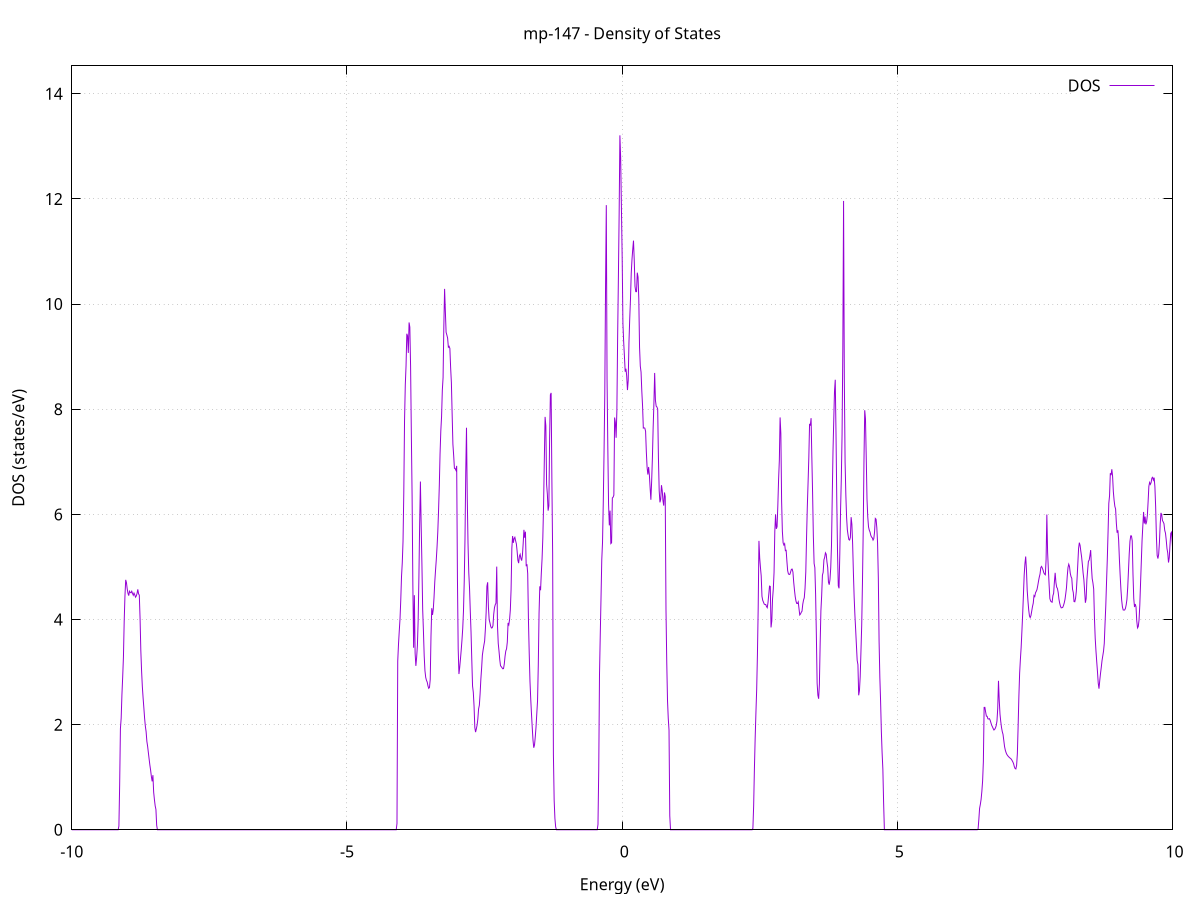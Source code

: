 set title 'mp-147 - Density of States'
set xlabel 'Energy (eV)'
set ylabel 'DOS (states/eV)'
set grid
set xrange [-10:10]
set yrange [0:14.532]
set xzeroaxis lt -1
set terminal png size 800,600
set output 'mp-147_dos_gnuplot.png'
plot '-' using 1:2 with lines title 'DOS'
-15.459900 0.000000
-15.446200 0.000000
-15.432500 0.000000
-15.418700 0.000000
-15.405000 0.000000
-15.391300 0.000000
-15.377600 0.000000
-15.363800 0.000000
-15.350100 0.000000
-15.336400 0.000000
-15.322600 0.000000
-15.308900 0.000000
-15.295200 0.000000
-15.281400 0.000000
-15.267700 0.000000
-15.254000 0.000000
-15.240300 0.000000
-15.226500 0.000000
-15.212800 0.000000
-15.199100 0.000000
-15.185300 0.000000
-15.171600 0.000000
-15.157900 0.000000
-15.144100 0.000000
-15.130400 0.000000
-15.116700 0.000000
-15.102900 0.000000
-15.089200 0.000000
-15.075500 0.000000
-15.061800 0.000000
-15.048000 0.000000
-15.034300 0.000000
-15.020600 0.000000
-15.006800 0.000000
-14.993100 0.000000
-14.979400 0.000000
-14.965600 0.000000
-14.951900 0.000000
-14.938200 0.000000
-14.924500 0.000000
-14.910700 0.000000
-14.897000 0.000000
-14.883300 0.000000
-14.869500 0.000000
-14.855800 0.000000
-14.842100 0.000000
-14.828300 0.000000
-14.814600 0.000000
-14.800900 0.000000
-14.787200 0.000000
-14.773400 0.000000
-14.759700 0.000000
-14.746000 0.000000
-14.732200 0.000000
-14.718500 0.000000
-14.704800 0.000000
-14.691000 0.000000
-14.677300 0.000000
-14.663600 0.000000
-14.649800 0.000000
-14.636100 0.000000
-14.622400 0.000000
-14.608700 0.000000
-14.594900 0.000000
-14.581200 0.000000
-14.567500 0.000000
-14.553700 0.000000
-14.540000 0.000000
-14.526300 0.000000
-14.512500 0.000000
-14.498800 0.000000
-14.485100 0.000000
-14.471400 0.000000
-14.457600 0.000000
-14.443900 0.000000
-14.430200 0.000000
-14.416400 0.000000
-14.402700 0.000000
-14.389000 0.000000
-14.375200 0.000000
-14.361500 0.000000
-14.347800 0.000000
-14.334100 0.000000
-14.320300 0.000000
-14.306600 0.000000
-14.292900 0.000000
-14.279100 0.000000
-14.265400 0.000000
-14.251700 0.000000
-14.237900 0.000000
-14.224200 0.000000
-14.210500 0.003600
-14.196700 0.631700
-14.183000 1.232700
-14.169300 1.570100
-14.155600 1.983300
-14.141800 2.360900
-14.128100 2.725000
-14.114400 3.163100
-14.100600 3.569600
-14.086900 4.098100
-14.073200 4.750300
-14.059400 5.463200
-14.045700 6.504700
-14.032000 8.164900
-14.018300 10.387400
-14.004500 10.183000
-13.990800 10.351500
-13.977100 10.470800
-13.963300 10.467100
-13.949600 11.258000
-13.935900 11.263500
-13.922100 7.259600
-13.908400 6.168100
-13.894700 4.231400
-13.881000 3.524800
-13.867200 2.494400
-13.853500 1.830200
-13.839800 0.943600
-13.826000 0.000000
-13.812300 0.000000
-13.798600 0.000000
-13.784800 0.000000
-13.771100 0.000000
-13.757400 0.000000
-13.743600 0.000000
-13.729900 0.000000
-13.716200 0.000000
-13.702500 0.000000
-13.688700 0.000000
-13.675000 0.000000
-13.661300 0.000000
-13.647500 0.000000
-13.633800 0.000000
-13.620100 0.000000
-13.606300 0.000000
-13.592600 0.000000
-13.578900 0.000000
-13.565200 0.000000
-13.551400 0.000000
-13.537700 0.000000
-13.524000 0.000000
-13.510200 0.000000
-13.496500 0.000000
-13.482800 0.000000
-13.469000 0.000000
-13.455300 0.000000
-13.441600 0.000000
-13.427900 0.000000
-13.414100 0.000000
-13.400400 0.000000
-13.386700 0.000000
-13.372900 0.000000
-13.359200 0.000000
-13.345500 0.000000
-13.331700 0.000000
-13.318000 0.000000
-13.304300 0.000000
-13.290500 0.000000
-13.276800 0.000000
-13.263100 0.000000
-13.249400 0.000000
-13.235600 0.000000
-13.221900 0.000000
-13.208200 0.000000
-13.194400 0.000000
-13.180700 0.000000
-13.167000 0.000000
-13.153200 0.000000
-13.139500 0.000000
-13.125800 0.000000
-13.112100 0.000000
-13.098300 1.656700
-13.084600 2.381900
-13.070900 3.488600
-13.057100 4.723900
-13.043400 6.525600
-13.029700 8.454800
-13.015900 8.842000
-13.002200 8.774300
-12.988500 9.499600
-12.974800 10.971400
-12.961000 12.213300
-12.947300 13.487200
-12.933600 10.269600
-12.919800 9.154800
-12.906100 8.806000
-12.892400 8.234900
-12.878600 8.042100
-12.864900 7.973800
-12.851200 8.136800
-12.837400 8.522400
-12.823700 9.092900
-12.810000 10.371800
-12.796300 11.662000
-12.782500 14.463800
-12.768800 19.338500
-12.755100 15.024600
-12.741300 13.642200
-12.727600 12.617800
-12.713900 12.617100
-12.700100 8.136800
-12.686400 3.428800
-12.672700 0.000000
-12.659000 0.000000
-12.645200 0.000000
-12.631500 0.000000
-12.617800 0.000000
-12.604000 0.000000
-12.590300 0.000000
-12.576600 0.000000
-12.562800 0.000000
-12.549100 0.000000
-12.535400 0.000000
-12.521700 0.000000
-12.507900 0.000000
-12.494200 0.000000
-12.480500 0.000000
-12.466700 0.000000
-12.453000 0.000000
-12.439300 0.000000
-12.425500 0.000000
-12.411800 0.000000
-12.398100 0.000000
-12.384300 0.000000
-12.370600 0.000000
-12.356900 0.000000
-12.343200 0.000000
-12.329400 0.000000
-12.315700 0.000000
-12.302000 0.000000
-12.288200 0.000000
-12.274500 0.000000
-12.260800 0.000000
-12.247000 0.000000
-12.233300 0.000000
-12.219600 0.000000
-12.205900 0.000000
-12.192100 0.000000
-12.178400 0.000000
-12.164700 0.000000
-12.150900 0.000000
-12.137200 0.000000
-12.123500 0.000000
-12.109700 0.000000
-12.096000 0.000000
-12.082300 0.000000
-12.068600 0.000000
-12.054800 0.000000
-12.041100 0.000000
-12.027400 0.000000
-12.013600 0.000000
-11.999900 0.000000
-11.986200 0.000000
-11.972400 0.000000
-11.958700 0.000000
-11.945000 0.000000
-11.931200 0.000000
-11.917500 0.000000
-11.903800 0.000000
-11.890100 0.000000
-11.876300 0.000000
-11.862600 0.000000
-11.848900 0.000000
-11.835100 0.000000
-11.821400 0.000000
-11.807700 0.000000
-11.793900 0.000000
-11.780200 0.000000
-11.766500 0.000000
-11.752800 0.000000
-11.739000 0.000000
-11.725300 0.000000
-11.711600 0.000000
-11.697800 0.000000
-11.684100 0.000000
-11.670400 0.000000
-11.656600 0.000000
-11.642900 0.000000
-11.629200 0.000000
-11.615500 0.000000
-11.601700 0.000000
-11.588000 0.000000
-11.574300 0.000000
-11.560500 0.000000
-11.546800 0.000000
-11.533100 0.000000
-11.519300 0.000000
-11.505600 0.000000
-11.491900 0.000000
-11.478100 0.000000
-11.464400 0.000000
-11.450700 0.000000
-11.437000 0.000000
-11.423200 0.000000
-11.409500 0.000000
-11.395800 0.000000
-11.382000 0.000000
-11.368300 0.000000
-11.354600 0.000000
-11.340800 0.000000
-11.327100 0.000000
-11.313400 0.000000
-11.299700 0.000000
-11.285900 0.000000
-11.272200 0.000000
-11.258500 0.000000
-11.244700 0.000000
-11.231000 0.000000
-11.217300 0.000000
-11.203500 0.000000
-11.189800 0.000000
-11.176100 0.000000
-11.162400 0.000000
-11.148600 0.000000
-11.134900 0.000000
-11.121200 0.000000
-11.107400 0.000000
-11.093700 0.000000
-11.080000 0.000000
-11.066200 0.000000
-11.052500 0.000000
-11.038800 0.000000
-11.025000 0.000000
-11.011300 0.000000
-10.997600 0.000000
-10.983900 0.000000
-10.970100 0.000000
-10.956400 0.000000
-10.942700 0.000000
-10.928900 0.000000
-10.915200 0.000000
-10.901500 0.000000
-10.887700 0.000000
-10.874000 0.000000
-10.860300 0.000000
-10.846600 0.000000
-10.832800 0.000000
-10.819100 0.000000
-10.805400 0.000000
-10.791600 0.000000
-10.777900 0.000000
-10.764200 0.000000
-10.750400 0.000000
-10.736700 0.000000
-10.723000 0.000000
-10.709300 0.000000
-10.695500 0.000000
-10.681800 0.000000
-10.668100 0.933200
-10.654300 5.151300
-10.640600 7.313700
-10.626900 9.996300
-10.613100 15.340800
-10.599400 22.065900
-10.585700 24.270000
-10.571900 15.027600
-10.558200 11.317700
-10.544500 9.007500
-10.530800 8.061900
-10.517000 7.108400
-10.503300 6.279100
-10.489600 5.946600
-10.475800 4.590200
-10.462100 3.704400
-10.448400 3.929000
-10.434600 5.222600
-10.420900 6.550500
-10.407200 7.023500
-10.393500 7.270900
-10.379700 7.519300
-10.366000 7.908600
-10.352300 8.554900
-10.338500 9.386200
-10.324800 10.133100
-10.311100 10.572900
-10.297300 11.212400
-10.283600 12.197100
-10.269900 12.132500
-10.256200 9.256100
-10.242400 7.372800
-10.228700 0.084900
-10.215000 0.000000
-10.201200 0.000000
-10.187500 0.000000
-10.173800 0.000000
-10.160000 0.000000
-10.146300 0.000000
-10.132600 0.000000
-10.118800 0.000000
-10.105100 0.000000
-10.091400 0.000000
-10.077700 0.000000
-10.063900 0.000000
-10.050200 0.000000
-10.036500 0.000000
-10.022700 0.000000
-10.009000 0.000000
-9.995300 0.000000
-9.981500 0.000000
-9.967800 0.000000
-9.954100 0.000000
-9.940400 0.000000
-9.926600 0.000000
-9.912900 0.000000
-9.899200 0.000000
-9.885400 0.000000
-9.871700 0.000000
-9.858000 0.000000
-9.844200 0.000000
-9.830500 0.000000
-9.816800 0.000000
-9.803100 0.000000
-9.789300 0.000000
-9.775600 0.000000
-9.761900 0.000000
-9.748100 0.000000
-9.734400 0.000000
-9.720700 0.000000
-9.706900 0.000000
-9.693200 0.000000
-9.679500 0.000000
-9.665700 0.000000
-9.652000 0.000000
-9.638300 0.000000
-9.624600 0.000000
-9.610800 0.000000
-9.597100 0.000000
-9.583400 0.000000
-9.569600 0.000000
-9.555900 0.000000
-9.542200 0.000000
-9.528400 0.000000
-9.514700 0.000000
-9.501000 0.000000
-9.487300 0.000000
-9.473500 0.000000
-9.459800 0.000000
-9.446100 0.000000
-9.432300 0.000000
-9.418600 0.000000
-9.404900 0.000000
-9.391100 0.000000
-9.377400 0.000000
-9.363700 0.000000
-9.350000 0.000000
-9.336200 0.000000
-9.322500 0.000000
-9.308800 0.000000
-9.295000 0.000000
-9.281300 0.000000
-9.267600 0.000000
-9.253800 0.000000
-9.240100 0.000000
-9.226400 0.000000
-9.212600 0.000000
-9.198900 0.000000
-9.185200 0.000000
-9.171500 0.000000
-9.157700 0.000000
-9.144000 0.069500
-9.130300 0.851600
-9.116500 1.924000
-9.102800 2.122700
-9.089100 2.568900
-9.075300 2.905700
-9.061600 3.285900
-9.047900 3.968600
-9.034200 4.447400
-9.020400 4.754300
-9.006700 4.701300
-8.993000 4.581700
-8.979200 4.498500
-8.965500 4.454600
-8.951800 4.537700
-8.938000 4.514400
-8.924300 4.508000
-8.910600 4.537100
-8.896900 4.497500
-8.883100 4.461600
-8.869400 4.502100
-8.855700 4.468700
-8.841900 4.425100
-8.828200 4.447700
-8.814500 4.495500
-8.800700 4.573300
-8.787000 4.488400
-8.773300 4.463200
-8.759500 4.026300
-8.745800 3.411500
-8.732100 3.026400
-8.718400 2.728100
-8.704600 2.511900
-8.690900 2.324300
-8.677200 2.124000
-8.663400 1.969700
-8.649700 1.866800
-8.636000 1.683300
-8.622200 1.587500
-8.608500 1.466200
-8.594800 1.345300
-8.581100 1.229200
-8.567300 1.129400
-8.553600 1.009900
-8.539900 0.921000
-8.526100 1.038700
-8.512400 0.715000
-8.498700 0.574600
-8.484900 0.455300
-8.471200 0.385300
-8.457500 0.083100
-8.443700 0.000000
-8.430000 0.000000
-8.416300 0.000000
-8.402600 0.000000
-8.388800 0.000000
-8.375100 0.000000
-8.361400 0.000000
-8.347600 0.000000
-8.333900 0.000000
-8.320200 0.000000
-8.306400 0.000000
-8.292700 0.000000
-8.279000 0.000000
-8.265300 0.000000
-8.251500 0.000000
-8.237800 0.000000
-8.224100 0.000000
-8.210300 0.000000
-8.196600 0.000000
-8.182900 0.000000
-8.169100 0.000000
-8.155400 0.000000
-8.141700 0.000000
-8.128000 0.000000
-8.114200 0.000000
-8.100500 0.000000
-8.086800 0.000000
-8.073000 0.000000
-8.059300 0.000000
-8.045600 0.000000
-8.031800 0.000000
-8.018100 0.000000
-8.004400 0.000000
-7.990600 0.000000
-7.976900 0.000000
-7.963200 0.000000
-7.949500 0.000000
-7.935700 0.000000
-7.922000 0.000000
-7.908300 0.000000
-7.894500 0.000000
-7.880800 0.000000
-7.867100 0.000000
-7.853300 0.000000
-7.839600 0.000000
-7.825900 0.000000
-7.812200 0.000000
-7.798400 0.000000
-7.784700 0.000000
-7.771000 0.000000
-7.757200 0.000000
-7.743500 0.000000
-7.729800 0.000000
-7.716000 0.000000
-7.702300 0.000000
-7.688600 0.000000
-7.674900 0.000000
-7.661100 0.000000
-7.647400 0.000000
-7.633700 0.000000
-7.619900 0.000000
-7.606200 0.000000
-7.592500 0.000000
-7.578700 0.000000
-7.565000 0.000000
-7.551300 0.000000
-7.537500 0.000000
-7.523800 0.000000
-7.510100 0.000000
-7.496400 0.000000
-7.482600 0.000000
-7.468900 0.000000
-7.455200 0.000000
-7.441400 0.000000
-7.427700 0.000000
-7.414000 0.000000
-7.400200 0.000000
-7.386500 0.000000
-7.372800 0.000000
-7.359100 0.000000
-7.345300 0.000000
-7.331600 0.000000
-7.317900 0.000000
-7.304100 0.000000
-7.290400 0.000000
-7.276700 0.000000
-7.262900 0.000000
-7.249200 0.000000
-7.235500 0.000000
-7.221800 0.000000
-7.208000 0.000000
-7.194300 0.000000
-7.180600 0.000000
-7.166800 0.000000
-7.153100 0.000000
-7.139400 0.000000
-7.125600 0.000000
-7.111900 0.000000
-7.098200 0.000000
-7.084400 0.000000
-7.070700 0.000000
-7.057000 0.000000
-7.043300 0.000000
-7.029500 0.000000
-7.015800 0.000000
-7.002100 0.000000
-6.988300 0.000000
-6.974600 0.000000
-6.960900 0.000000
-6.947100 0.000000
-6.933400 0.000000
-6.919700 0.000000
-6.906000 0.000000
-6.892200 0.000000
-6.878500 0.000000
-6.864800 0.000000
-6.851000 0.000000
-6.837300 0.000000
-6.823600 0.000000
-6.809800 0.000000
-6.796100 0.000000
-6.782400 0.000000
-6.768700 0.000000
-6.754900 0.000000
-6.741200 0.000000
-6.727500 0.000000
-6.713700 0.000000
-6.700000 0.000000
-6.686300 0.000000
-6.672500 0.000000
-6.658800 0.000000
-6.645100 0.000000
-6.631300 0.000000
-6.617600 0.000000
-6.603900 0.000000
-6.590200 0.000000
-6.576400 0.000000
-6.562700 0.000000
-6.549000 0.000000
-6.535200 0.000000
-6.521500 0.000000
-6.507800 0.000000
-6.494000 0.000000
-6.480300 0.000000
-6.466600 0.000000
-6.452900 0.000000
-6.439100 0.000000
-6.425400 0.000000
-6.411700 0.000000
-6.397900 0.000000
-6.384200 0.000000
-6.370500 0.000000
-6.356700 0.000000
-6.343000 0.000000
-6.329300 0.000000
-6.315600 0.000000
-6.301800 0.000000
-6.288100 0.000000
-6.274400 0.000000
-6.260600 0.000000
-6.246900 0.000000
-6.233200 0.000000
-6.219400 0.000000
-6.205700 0.000000
-6.192000 0.000000
-6.178200 0.000000
-6.164500 0.000000
-6.150800 0.000000
-6.137100 0.000000
-6.123300 0.000000
-6.109600 0.000000
-6.095900 0.000000
-6.082100 0.000000
-6.068400 0.000000
-6.054700 0.000000
-6.040900 0.000000
-6.027200 0.000000
-6.013500 0.000000
-5.999800 0.000000
-5.986000 0.000000
-5.972300 0.000000
-5.958600 0.000000
-5.944800 0.000000
-5.931100 0.000000
-5.917400 0.000000
-5.903600 0.000000
-5.889900 0.000000
-5.876200 0.000000
-5.862500 0.000000
-5.848700 0.000000
-5.835000 0.000000
-5.821300 0.000000
-5.807500 0.000000
-5.793800 0.000000
-5.780100 0.000000
-5.766300 0.000000
-5.752600 0.000000
-5.738900 0.000000
-5.725100 0.000000
-5.711400 0.000000
-5.697700 0.000000
-5.684000 0.000000
-5.670200 0.000000
-5.656500 0.000000
-5.642800 0.000000
-5.629000 0.000000
-5.615300 0.000000
-5.601600 0.000000
-5.587800 0.000000
-5.574100 0.000000
-5.560400 0.000000
-5.546700 0.000000
-5.532900 0.000000
-5.519200 0.000000
-5.505500 0.000000
-5.491700 0.000000
-5.478000 0.000000
-5.464300 0.000000
-5.450500 0.000000
-5.436800 0.000000
-5.423100 0.000000
-5.409400 0.000000
-5.395600 0.000000
-5.381900 0.000000
-5.368200 0.000000
-5.354400 0.000000
-5.340700 0.000000
-5.327000 0.000000
-5.313200 0.000000
-5.299500 0.000000
-5.285800 0.000000
-5.272000 0.000000
-5.258300 0.000000
-5.244600 0.000000
-5.230900 0.000000
-5.217100 0.000000
-5.203400 0.000000
-5.189700 0.000000
-5.175900 0.000000
-5.162200 0.000000
-5.148500 0.000000
-5.134700 0.000000
-5.121000 0.000000
-5.107300 0.000000
-5.093600 0.000000
-5.079800 0.000000
-5.066100 0.000000
-5.052400 0.000000
-5.038600 0.000000
-5.024900 0.000000
-5.011200 0.000000
-4.997400 0.000000
-4.983700 0.000000
-4.970000 0.000000
-4.956300 0.000000
-4.942500 0.000000
-4.928800 0.000000
-4.915100 0.000000
-4.901300 0.000000
-4.887600 0.000000
-4.873900 0.000000
-4.860100 0.000000
-4.846400 0.000000
-4.832700 0.000000
-4.818900 0.000000
-4.805200 0.000000
-4.791500 0.000000
-4.777800 0.000000
-4.764000 0.000000
-4.750300 0.000000
-4.736600 0.000000
-4.722800 0.000000
-4.709100 0.000000
-4.695400 0.000000
-4.681600 0.000000
-4.667900 0.000000
-4.654200 0.000000
-4.640500 0.000000
-4.626700 0.000000
-4.613000 0.000000
-4.599300 0.000000
-4.585500 0.000000
-4.571800 0.000000
-4.558100 0.000000
-4.544300 0.000000
-4.530600 0.000000
-4.516900 0.000000
-4.503200 0.000000
-4.489400 0.000000
-4.475700 0.000000
-4.462000 0.000000
-4.448200 0.000000
-4.434500 0.000000
-4.420800 0.000000
-4.407000 0.000000
-4.393300 0.000000
-4.379600 0.000000
-4.365800 0.000000
-4.352100 0.000000
-4.338400 0.000000
-4.324700 0.000000
-4.310900 0.000000
-4.297200 0.000000
-4.283500 0.000000
-4.269700 0.000000
-4.256000 0.000000
-4.242300 0.000000
-4.228500 0.000000
-4.214800 0.000000
-4.201100 0.000000
-4.187400 0.000000
-4.173600 0.000000
-4.159900 0.000000
-4.146200 0.000000
-4.132400 0.000000
-4.118700 0.000000
-4.105000 0.000000
-4.091200 0.120100
-4.077500 3.208300
-4.063800 3.527500
-4.050100 3.777200
-4.036300 4.007600
-4.022600 4.371000
-4.008900 4.818500
-3.995100 5.078200
-3.981400 5.487500
-3.967700 6.400900
-3.953900 7.785700
-3.940200 8.467200
-3.926500 8.827900
-3.912700 9.435900
-3.899000 9.395800
-3.885300 9.072100
-3.871600 9.650900
-3.857800 9.561900
-3.844100 8.828800
-3.830400 7.544000
-3.816600 6.352300
-3.802900 4.659600
-3.789200 3.463100
-3.775400 4.461800
-3.761700 3.359100
-3.748000 3.117900
-3.734300 3.276800
-3.720500 3.502400
-3.706800 3.973000
-3.693100 4.793900
-3.679300 5.813700
-3.665600 6.624300
-3.651900 5.797900
-3.638100 5.048900
-3.624400 4.192000
-3.610700 3.782000
-3.597000 3.315800
-3.583200 3.026400
-3.569500 2.900300
-3.555800 2.843300
-3.542000 2.809900
-3.528300 2.736900
-3.514600 2.690700
-3.500800 2.707000
-3.487100 2.860200
-3.473400 3.680300
-3.459600 4.215100
-3.445900 4.087200
-3.432200 4.189400
-3.418500 4.412800
-3.404700 4.713100
-3.391000 4.933400
-3.377300 5.135100
-3.363500 5.376600
-3.349800 5.665000
-3.336100 6.065300
-3.322300 6.541800
-3.308600 7.152500
-3.294900 7.585300
-3.281200 7.857400
-3.267400 8.359400
-3.253700 8.600900
-3.240000 9.575800
-3.226200 10.289800
-3.212500 9.869500
-3.198800 9.464200
-3.185000 9.412200
-3.171300 9.353600
-3.157600 9.180200
-3.143900 9.197100
-3.130100 9.158100
-3.116400 8.792500
-3.102700 8.504300
-3.088900 7.904900
-3.075200 7.335100
-3.061500 7.125900
-3.047700 6.877000
-3.034000 6.869100
-3.020300 6.838800
-3.006500 6.922600
-2.992800 4.787300
-2.979100 3.441600
-2.965400 2.962700
-2.951600 3.090400
-2.937900 3.249100
-2.924200 3.419100
-2.910400 3.609100
-2.896700 3.827500
-2.883000 4.161000
-2.869200 4.729300
-2.855500 5.530400
-2.841800 6.801700
-2.828100 7.648200
-2.814300 6.323500
-2.800600 5.450500
-2.786900 4.895400
-2.773100 4.597900
-2.759400 4.160400
-2.745700 3.761500
-2.731900 3.230100
-2.718200 2.734300
-2.704500 2.615600
-2.690800 2.352800
-2.677000 1.945100
-2.663300 1.857700
-2.649600 1.918000
-2.635800 1.990600
-2.622100 2.106600
-2.608400 2.299700
-2.594600 2.370000
-2.580900 2.588400
-2.567200 2.865000
-2.553400 3.075000
-2.539700 3.321500
-2.526000 3.423500
-2.512300 3.509900
-2.498500 3.591700
-2.484800 3.819800
-2.471100 4.138800
-2.457300 4.632000
-2.443600 4.708000
-2.429900 4.238400
-2.416100 3.995400
-2.402400 3.938000
-2.388700 3.871300
-2.375000 3.838600
-2.361200 3.843100
-2.347500 3.881100
-2.333800 4.098100
-2.320000 4.224600
-2.306300 4.280300
-2.292600 4.311300
-2.278800 5.005800
-2.265100 3.886000
-2.251400 3.546100
-2.237700 3.402700
-2.223900 3.239000
-2.210200 3.120500
-2.196500 3.104100
-2.182700 3.082300
-2.169000 3.062600
-2.155300 3.066000
-2.141500 3.153800
-2.127800 3.299600
-2.114100 3.401400
-2.100300 3.441200
-2.086600 3.570600
-2.072900 3.934600
-2.059200 3.900600
-2.045400 4.002100
-2.031700 4.181000
-2.018000 4.570100
-2.004200 5.354600
-1.990500 5.588400
-1.976800 5.458800
-1.963000 5.540200
-1.949300 5.564500
-1.935600 5.497900
-1.921900 5.438400
-1.908100 5.296700
-1.894400 5.125900
-1.880700 5.072300
-1.866900 5.205900
-1.853200 5.240700
-1.839500 5.161600
-1.825700 5.120900
-1.812000 5.222200
-1.798300 5.445400
-1.784600 5.706000
-1.770800 5.555200
-1.757100 5.670100
-1.743400 5.014200
-1.729600 5.050700
-1.715900 4.872800
-1.702200 3.974000
-1.688400 3.358700
-1.674700 2.825700
-1.661000 2.487700
-1.647200 2.204300
-1.633500 1.945800
-1.619800 1.705500
-1.606100 1.561100
-1.592300 1.613900
-1.578600 1.767100
-1.564900 1.955000
-1.551100 2.203900
-1.537400 2.449500
-1.523700 3.132300
-1.509900 4.117300
-1.496200 4.630800
-1.482500 4.556900
-1.468800 4.878400
-1.455000 5.155500
-1.441300 5.552800
-1.427600 6.179000
-1.413800 7.057100
-1.400100 7.854300
-1.386400 7.683300
-1.372600 6.567300
-1.358900 6.386200
-1.345200 6.070900
-1.331500 6.161100
-1.317700 7.466100
-1.304000 8.275200
-1.290300 8.310600
-1.276500 6.630100
-1.262800 5.247000
-1.249100 1.440400
-1.235300 0.562900
-1.221600 0.215400
-1.207900 0.054000
-1.194100 0.000000
-1.180400 0.000000
-1.166700 0.000000
-1.153000 0.000000
-1.139200 0.000000
-1.125500 0.000000
-1.111800 0.000000
-1.098000 0.000000
-1.084300 0.000000
-1.070600 0.000000
-1.056800 0.000000
-1.043100 0.000000
-1.029400 0.000000
-1.015700 0.000000
-1.001900 0.000000
-0.988200 0.000000
-0.974500 0.000000
-0.960700 0.000000
-0.947000 0.000000
-0.933300 0.000000
-0.919500 0.000000
-0.905800 0.000000
-0.892100 0.000000
-0.878300 0.000000
-0.864600 0.000000
-0.850900 0.000000
-0.837200 0.000000
-0.823400 0.000000
-0.809700 0.000000
-0.796000 0.000000
-0.782200 0.000000
-0.768500 0.000000
-0.754800 0.000000
-0.741000 0.000000
-0.727300 0.000000
-0.713600 0.000000
-0.699900 0.000000
-0.686100 0.000000
-0.672400 0.000000
-0.658700 0.000000
-0.644900 0.000000
-0.631200 0.000000
-0.617500 0.000000
-0.603700 0.000000
-0.590000 0.000000
-0.576300 0.000000
-0.562600 0.000000
-0.548800 0.000000
-0.535100 0.000000
-0.521400 0.000000
-0.507600 0.000000
-0.493900 0.000000
-0.480200 0.000000
-0.466400 0.000000
-0.452700 0.000000
-0.439000 0.101600
-0.425200 1.148500
-0.411500 2.953200
-0.397800 3.699700
-0.384100 4.401200
-0.370300 5.134900
-0.356600 5.465700
-0.342900 6.218000
-0.329100 7.160900
-0.315400 8.296300
-0.301700 10.311300
-0.287900 11.882200
-0.274200 8.575300
-0.260500 7.290500
-0.246800 6.195700
-0.233000 5.790600
-0.219300 6.070900
-0.205600 5.444100
-0.191800 5.459600
-0.178100 6.312600
-0.164400 6.326500
-0.150600 6.365800
-0.136900 7.842600
-0.123200 7.747300
-0.109500 7.457700
-0.095700 7.974900
-0.082000 9.364700
-0.068300 10.492200
-0.054500 11.717700
-0.040800 13.210600
-0.027100 12.782600
-0.013300 11.845500
0.000400 10.903200
0.014100 9.626700
0.027900 9.280400
0.041600 9.007000
0.055300 8.714700
0.069000 8.770700
0.082800 8.631500
0.096500 8.364800
0.110200 8.545300
0.124000 9.275000
0.137700 9.717600
0.151400 10.093100
0.165200 10.584900
0.178900 10.849400
0.192600 11.041400
0.206300 11.207900
0.220100 10.826000
0.233800 10.336800
0.247500 10.237300
0.261300 10.236800
0.275000 10.597900
0.288700 10.514400
0.302500 10.108800
0.316200 9.179300
0.329900 8.819700
0.343600 8.706600
0.357400 8.342100
0.371100 8.061400
0.384800 7.641800
0.398600 7.646500
0.412300 7.639900
0.426000 7.579800
0.439800 7.184600
0.453500 6.890400
0.467200 6.757400
0.481000 6.901200
0.494700 6.750100
0.508400 6.501600
0.522100 6.277900
0.535900 6.624800
0.549600 7.066800
0.563300 7.645600
0.577100 8.111500
0.590800 8.690600
0.604500 8.173500
0.618300 8.059400
0.632000 8.043800
0.645700 8.002200
0.659400 7.074000
0.673200 6.449000
0.686900 6.228600
0.700600 6.288000
0.714400 6.555200
0.728100 6.450900
0.741800 6.260100
0.755600 6.166400
0.769300 6.416600
0.783000 6.337200
0.796700 4.183500
0.810500 3.184800
0.824200 2.461100
0.837900 2.119700
0.851700 1.896400
0.865400 0.266700
0.879100 0.000000
0.892900 0.000000
0.906600 0.000000
0.920300 0.000000
0.934100 0.000000
0.947800 0.000000
0.961500 0.000000
0.975200 0.000000
0.989000 0.000000
1.002700 0.000000
1.016400 0.000000
1.030200 0.000000
1.043900 0.000000
1.057600 0.000000
1.071400 0.000000
1.085100 0.000000
1.098800 0.000000
1.112500 0.000000
1.126300 0.000000
1.140000 0.000000
1.153700 0.000000
1.167500 0.000000
1.181200 0.000000
1.194900 0.000000
1.208700 0.000000
1.222400 0.000000
1.236100 0.000000
1.249800 0.000000
1.263600 0.000000
1.277300 0.000000
1.291000 0.000000
1.304800 0.000000
1.318500 0.000000
1.332200 0.000000
1.346000 0.000000
1.359700 0.000000
1.373400 0.000000
1.387200 0.000000
1.400900 0.000000
1.414600 0.000000
1.428300 0.000000
1.442100 0.000000
1.455800 0.000000
1.469500 0.000000
1.483300 0.000000
1.497000 0.000000
1.510700 0.000000
1.524500 0.000000
1.538200 0.000000
1.551900 0.000000
1.565600 0.000000
1.579400 0.000000
1.593100 0.000000
1.606800 0.000000
1.620600 0.000000
1.634300 0.000000
1.648000 0.000000
1.661800 0.000000
1.675500 0.000000
1.689200 0.000000
1.702900 0.000000
1.716700 0.000000
1.730400 0.000000
1.744100 0.000000
1.757900 0.000000
1.771600 0.000000
1.785300 0.000000
1.799100 0.000000
1.812800 0.000000
1.826500 0.000000
1.840300 0.000000
1.854000 0.000000
1.867700 0.000000
1.881400 0.000000
1.895200 0.000000
1.908900 0.000000
1.922600 0.000000
1.936400 0.000000
1.950100 0.000000
1.963800 0.000000
1.977600 0.000000
1.991300 0.000000
2.005000 0.000000
2.018700 0.000000
2.032500 0.000000
2.046200 0.000000
2.059900 0.000000
2.073700 0.000000
2.087400 0.000000
2.101100 0.000000
2.114900 0.000000
2.128600 0.000000
2.142300 0.000000
2.156000 0.000000
2.169800 0.000000
2.183500 0.000000
2.197200 0.000000
2.211000 0.000000
2.224700 0.000000
2.238400 0.000000
2.252200 0.000000
2.265900 0.000000
2.279600 0.000000
2.293400 0.000000
2.307100 0.000000
2.320800 0.000000
2.334500 0.000000
2.348300 0.000000
2.362000 0.000000
2.375700 0.027800
2.389500 0.453900
2.403200 1.161300
2.416900 1.737000
2.430700 2.222000
2.444400 2.665100
2.458100 3.333300
2.471800 4.210300
2.485600 5.495800
2.499300 5.171300
2.513000 4.989600
2.526800 4.829400
2.540500 4.442400
2.554200 4.365200
2.568000 4.329600
2.581700 4.292700
2.595400 4.285500
2.609100 4.285400
2.622900 4.246400
2.636600 4.225600
2.650300 4.324500
2.664100 4.477600
2.677800 4.635300
2.691500 4.630000
2.705300 3.849300
2.719000 3.970000
2.732700 4.389700
2.746500 4.581100
2.760200 4.897600
2.773900 5.677400
2.787600 5.999400
2.801400 5.725000
2.815100 5.765800
2.828800 6.165400
2.842600 6.665400
2.856300 7.027500
2.870000 7.843900
2.883800 7.535300
2.897500 6.252200
2.911200 5.679100
2.924900 5.458600
2.938700 5.417800
2.952400 5.442400
2.966100 5.310200
2.979900 5.316500
2.993600 5.110700
3.007300 4.928700
3.021100 4.868400
3.034800 4.856200
3.048500 4.860900
3.062200 4.909200
3.076000 4.955500
3.089700 4.959000
3.103400 4.901000
3.117200 4.710000
3.130900 4.563600
3.144600 4.436500
3.158400 4.350300
3.172100 4.305400
3.185800 4.304000
3.199600 4.335200
3.213300 4.210300
3.227000 4.086900
3.240700 4.104100
3.254500 4.136900
3.268200 4.158800
3.281900 4.291800
3.295700 4.368900
3.309400 4.413800
3.323100 4.593500
3.336900 4.906200
3.350600 5.561100
3.364300 6.137300
3.378000 6.590600
3.391800 7.073500
3.405500 7.721700
3.419200 7.688200
3.433000 7.830200
3.446700 7.092100
3.460400 6.411600
3.474200 5.592500
3.487900 5.068200
3.501600 4.985600
3.515300 4.475100
3.529100 3.700000
3.542800 2.789900
3.556500 2.561300
3.570300 2.492500
3.584000 2.768900
3.597700 3.528000
3.611500 4.166300
3.625200 4.451300
3.638900 4.841300
3.652700 4.899800
3.666400 5.136100
3.680100 5.181300
3.693800 5.268700
3.707600 5.243200
3.721300 5.097100
3.735000 4.989800
3.748800 4.710500
3.762500 4.662200
3.776200 4.759100
3.790000 4.984700
3.803700 5.402300
3.817400 6.321900
3.831100 7.187400
3.844900 7.790100
3.858600 8.340400
3.872300 8.561400
3.886100 7.521600
3.899800 6.270700
3.913500 5.282900
3.927300 4.640700
3.941000 4.593400
3.954700 5.244000
3.968400 6.070600
3.982200 6.674500
3.995900 7.510100
4.009600 9.109500
4.023400 11.963000
4.037100 8.565400
4.050800 7.002500
4.064600 6.372500
4.078300 5.941500
4.092000 5.705000
4.105800 5.601600
4.119500 5.520100
4.133200 5.511400
4.146900 5.562700
4.160700 5.947200
4.174400 5.810900
4.188100 5.435600
4.201900 4.887400
4.215600 4.424800
4.229300 4.082600
4.243100 3.803200
4.256800 3.510900
4.270500 3.224100
4.284200 3.141300
4.298000 2.558300
4.311700 2.645000
4.325400 2.911300
4.339200 3.390700
4.352900 3.892700
4.366600 4.708300
4.380400 5.704000
4.394100 7.031500
4.407800 7.980800
4.421500 7.815200
4.435300 7.083700
4.449000 6.296200
4.462700 5.953100
4.476500 5.762500
4.490200 5.699400
4.503900 5.664200
4.517700 5.602000
4.531400 5.569400
4.545100 5.553500
4.558900 5.511000
4.572600 5.538200
4.586300 5.663500
4.600000 5.923000
4.613800 5.907400
4.627500 5.745600
4.641200 5.454600
4.655000 4.787200
4.668700 3.582500
4.682400 2.901100
4.696200 2.439400
4.709900 1.867300
4.723600 1.464700
4.737300 1.152700
4.751100 0.508700
4.764800 0.000000
4.778500 0.000000
4.792300 0.000000
4.806000 0.000000
4.819700 0.000000
4.833500 0.000000
4.847200 0.000000
4.860900 0.000000
4.874600 0.000000
4.888400 0.000000
4.902100 0.000000
4.915800 0.000000
4.929600 0.000000
4.943300 0.000000
4.957000 0.000000
4.970800 0.000000
4.984500 0.000000
4.998200 0.000000
5.012000 0.000000
5.025700 0.000000
5.039400 0.000000
5.053100 0.000000
5.066900 0.000000
5.080600 0.000000
5.094300 0.000000
5.108100 0.000000
5.121800 0.000000
5.135500 0.000000
5.149300 0.000000
5.163000 0.000000
5.176700 0.000000
5.190400 0.000000
5.204200 0.000000
5.217900 0.000000
5.231600 0.000000
5.245400 0.000000
5.259100 0.000000
5.272800 0.000000
5.286600 0.000000
5.300300 0.000000
5.314000 0.000000
5.327700 0.000000
5.341500 0.000000
5.355200 0.000000
5.368900 0.000000
5.382700 0.000000
5.396400 0.000000
5.410100 0.000000
5.423900 0.000000
5.437600 0.000000
5.451300 0.000000
5.465100 0.000000
5.478800 0.000000
5.492500 0.000000
5.506200 0.000000
5.520000 0.000000
5.533700 0.000000
5.547400 0.000000
5.561200 0.000000
5.574900 0.000000
5.588600 0.000000
5.602400 0.000000
5.616100 0.000000
5.629800 0.000000
5.643500 0.000000
5.657300 0.000000
5.671000 0.000000
5.684700 0.000000
5.698500 0.000000
5.712200 0.000000
5.725900 0.000000
5.739700 0.000000
5.753400 0.000000
5.767100 0.000000
5.780800 0.000000
5.794600 0.000000
5.808300 0.000000
5.822000 0.000000
5.835800 0.000000
5.849500 0.000000
5.863200 0.000000
5.877000 0.000000
5.890700 0.000000
5.904400 0.000000
5.918200 0.000000
5.931900 0.000000
5.945600 0.000000
5.959300 0.000000
5.973100 0.000000
5.986800 0.000000
6.000500 0.000000
6.014300 0.000000
6.028000 0.000000
6.041700 0.000000
6.055500 0.000000
6.069200 0.000000
6.082900 0.000000
6.096600 0.000000
6.110400 0.000000
6.124100 0.000000
6.137800 0.000000
6.151600 0.000000
6.165300 0.000000
6.179000 0.000000
6.192800 0.000000
6.206500 0.000000
6.220200 0.000000
6.234000 0.000000
6.247700 0.000000
6.261400 0.000000
6.275100 0.000000
6.288900 0.000000
6.302600 0.000000
6.316300 0.000000
6.330100 0.000000
6.343800 0.000000
6.357500 0.000000
6.371300 0.000000
6.385000 0.000000
6.398700 0.000000
6.412400 0.000000
6.426200 0.000000
6.439900 0.000000
6.453600 0.000000
6.467400 0.013600
6.481100 0.191900
6.494800 0.407300
6.508600 0.483500
6.522300 0.579100
6.536000 0.729500
6.549700 0.927800
6.563500 1.295000
6.577200 2.328000
6.590900 2.328500
6.604700 2.238800
6.618400 2.161300
6.632100 2.158600
6.645900 2.111200
6.659600 2.107000
6.673300 2.113400
6.687100 2.083900
6.700800 2.034900
6.714500 1.988500
6.728200 1.959000
6.742000 1.924900
6.755700 1.898000
6.769400 1.911500
6.783200 1.938100
6.796900 1.981600
6.810600 2.068500
6.824400 2.308000
6.838100 2.834100
6.851800 2.464700
6.865500 2.200700
6.879300 2.060100
6.893000 1.947100
6.906700 1.868300
6.920500 1.814900
6.934200 1.703400
6.947900 1.586600
6.961700 1.516300
6.975400 1.469800
6.989100 1.435900
7.002800 1.413300
7.016600 1.395800
7.030300 1.380900
7.044000 1.367600
7.057800 1.356300
7.071500 1.342100
7.085200 1.317800
7.099000 1.290900
7.112700 1.256500
7.126400 1.199600
7.140200 1.165000
7.153900 1.157300
7.167600 1.226000
7.181300 1.446600
7.195100 1.971400
7.208800 2.540900
7.222500 2.980400
7.236300 3.244100
7.250000 3.470400
7.263700 3.775900
7.277500 4.101300
7.291200 4.463400
7.304900 4.841500
7.318600 5.061100
7.332400 5.198000
7.346100 4.954800
7.359800 4.554900
7.373600 4.352500
7.387300 4.183300
7.401000 4.067800
7.414800 4.036400
7.428500 4.076600
7.442200 4.160600
7.455900 4.245900
7.469700 4.310200
7.483400 4.455300
7.497100 4.436300
7.510900 4.509500
7.524600 4.536200
7.538300 4.571500
7.552100 4.646900
7.565800 4.731300
7.579500 4.807500
7.593300 4.865300
7.607000 4.987700
7.620700 5.009900
7.634400 4.979000
7.648200 4.939800
7.661900 4.888600
7.675600 4.864100
7.689400 4.851000
7.703100 5.137100
7.716800 5.996600
7.730600 5.278200
7.744300 4.956700
7.758000 4.661100
7.771700 4.398700
7.785500 4.351900
7.799200 4.336400
7.812900 4.329000
7.826700 4.450800
7.840400 4.499400
7.854100 4.714200
7.867900 4.888400
7.881600 4.703600
7.895300 4.616000
7.909000 4.590400
7.922800 4.515400
7.936500 4.388800
7.950200 4.309900
7.964000 4.254000
7.977700 4.222100
7.991400 4.224600
8.005200 4.229800
8.018900 4.265600
8.032600 4.314300
8.046400 4.381600
8.060100 4.486900
8.073800 4.605500
8.087500 4.823700
8.101300 4.989000
8.115000 5.051600
8.128700 5.007200
8.142500 4.879000
8.156200 4.815900
8.169900 4.784100
8.183700 4.575500
8.197400 4.513200
8.211100 4.341300
8.224800 4.337500
8.238600 4.402900
8.252300 4.534800
8.266000 4.778900
8.279800 5.064900
8.293500 5.353000
8.307200 5.462000
8.321000 5.410300
8.334700 5.295100
8.348400 5.190200
8.362100 5.046500
8.375900 4.883500
8.389600 4.758100
8.403300 4.543800
8.417100 4.318500
8.430800 4.395900
8.444500 4.759200
8.458300 4.940700
8.472000 5.106900
8.485700 5.129700
8.499500 5.213100
8.513200 5.321000
8.526900 5.004400
8.540600 4.779000
8.554400 4.696100
8.568100 4.580000
8.581800 4.027400
8.595600 3.644300
8.609300 3.404300
8.623000 3.201400
8.636800 3.008000
8.650500 2.790700
8.664200 2.684300
8.677900 2.835600
8.691700 2.970400
8.705400 3.085500
8.719100 3.215300
8.732900 3.307400
8.746600 3.396600
8.760300 3.545500
8.774100 3.916500
8.787800 4.259700
8.801500 4.713900
8.815200 5.142100
8.829000 5.657800
8.842700 6.210500
8.856400 6.355400
8.870200 6.782500
8.883900 6.746600
8.897600 6.858800
8.911400 6.725500
8.925100 6.432400
8.938800 6.269000
8.952600 6.152700
8.966300 6.100500
8.980000 5.829200
8.993700 5.650800
9.007500 5.697300
9.021200 5.515800
9.034900 5.153500
9.048700 4.848100
9.062400 4.579200
9.076100 4.370700
9.089900 4.243300
9.103600 4.182200
9.117300 4.179200
9.131000 4.181200
9.144800 4.211000
9.158500 4.279500
9.172200 4.382400
9.186000 4.602500
9.199700 4.917200
9.213400 5.241900
9.227200 5.488300
9.240900 5.591200
9.254600 5.590000
9.268300 5.497600
9.282100 4.859600
9.295800 4.402900
9.309500 4.237600
9.323300 4.293800
9.337000 4.242500
9.350700 3.973900
9.364500 3.840400
9.378200 3.866200
9.391900 3.987600
9.405700 4.269600
9.419400 4.682700
9.433100 5.090900
9.446800 5.501000
9.460600 5.777300
9.474300 6.046300
9.488000 5.827000
9.501800 5.957900
9.515500 5.810500
9.529200 5.857300
9.543000 5.979200
9.556700 6.238900
9.570400 6.532700
9.584100 6.606800
9.597900 6.571600
9.611600 6.605800
9.625300 6.690800
9.639100 6.705100
9.652800 6.653300
9.666500 6.698400
9.680300 6.527400
9.694000 6.140200
9.707700 5.572700
9.721400 5.219600
9.735200 5.159500
9.748900 5.242400
9.762600 5.469000
9.776400 5.814700
9.790100 6.027400
9.803800 5.993900
9.817600 5.883200
9.831300 5.855900
9.845000 5.823100
9.858800 5.696200
9.872500 5.642500
9.886200 5.511500
9.899900 5.349700
9.913700 5.265300
9.927400 5.084200
9.941100 5.175700
9.954900 5.426500
9.968600 5.640400
9.982300 5.661600
9.996100 5.460100
10.009800 5.202300
10.023500 4.837500
10.037200 4.552500
10.051000 4.328100
10.064700 4.280700
10.078400 4.270000
10.092200 4.363700
10.105900 4.423300
10.119600 4.246100
10.133400 3.943300
10.147100 3.509900
10.160800 3.364300
10.174500 3.231200
10.188300 2.902700
10.202000 2.585900
10.215700 2.305500
10.229500 2.072300
10.243200 1.852300
10.256900 1.647300
10.270700 1.443300
10.284400 1.175500
10.298100 0.974600
10.311900 0.881000
10.325600 0.815800
10.339300 0.758700
10.353000 0.707700
10.366800 0.674500
10.380500 0.641000
10.394200 0.606300
10.408000 0.574900
10.421700 0.549100
10.435400 0.526700
10.449200 0.507100
10.462900 0.481000
10.476600 0.443000
10.490300 0.415500
10.504100 0.403500
10.517800 0.390000
10.531500 0.346600
10.545300 0.265100
10.559000 0.134200
10.572700 0.051700
10.586500 0.019800
10.600200 0.011800
10.613900 0.007100
10.627600 0.003800
10.641400 0.001800
10.655100 0.001200
10.668800 0.000900
10.682600 0.000600
10.696300 0.000400
10.710000 0.000200
10.723800 0.000100
10.737500 0.000000
10.751200 0.000000
10.765000 0.000000
10.778700 0.000000
10.792400 0.000000
10.806100 0.000000
10.819900 0.000000
10.833600 0.000000
10.847300 0.000000
10.861100 0.000000
10.874800 0.000000
10.888500 0.000000
10.902300 0.000000
10.916000 0.000000
10.929700 0.000000
10.943400 0.000000
10.957200 0.000000
10.970900 0.000000
10.984600 0.000000
10.998400 0.000000
11.012100 0.000000
11.025800 0.000000
11.039600 0.000000
11.053300 0.000000
11.067000 0.000000
11.080700 0.000000
11.094500 0.000000
11.108200 0.000000
11.121900 0.000000
11.135700 0.000000
11.149400 0.000000
11.163100 0.000000
11.176900 0.000000
11.190600 0.000000
11.204300 0.000000
11.218100 0.000000
11.231800 0.000000
11.245500 0.000000
11.259200 0.000000
11.273000 0.000000
11.286700 0.000000
11.300400 0.000000
11.314200 0.000000
11.327900 0.000000
11.341600 0.000000
11.355400 0.000000
11.369100 0.000000
11.382800 0.000000
11.396500 0.000000
11.410300 0.000000
11.424000 0.000000
11.437700 0.000000
11.451500 0.000000
11.465200 0.000000
11.478900 0.000000
11.492700 0.000000
11.506400 0.000000
11.520100 0.000000
11.533800 0.000000
11.547600 0.000000
11.561300 0.000000
11.575000 0.000000
11.588800 0.000000
11.602500 0.000000
11.616200 0.000000
11.630000 0.000000
11.643700 0.000000
11.657400 0.000000
11.671200 0.000000
11.684900 0.000000
11.698600 0.000000
11.712300 0.000000
11.726100 0.000000
11.739800 0.000000
11.753500 0.000000
11.767300 0.000000
11.781000 0.000000
11.794700 0.000000
11.808500 0.000000
11.822200 0.000000
11.835900 0.000000
11.849600 0.000000
11.863400 0.000000
11.877100 0.000000
11.890800 0.000000
11.904600 0.000000
11.918300 0.000000
11.932000 0.000000
11.945800 0.000000
11.959500 0.000000
11.973200 0.000000
11.986900 0.000000
12.000700 0.000000
e
